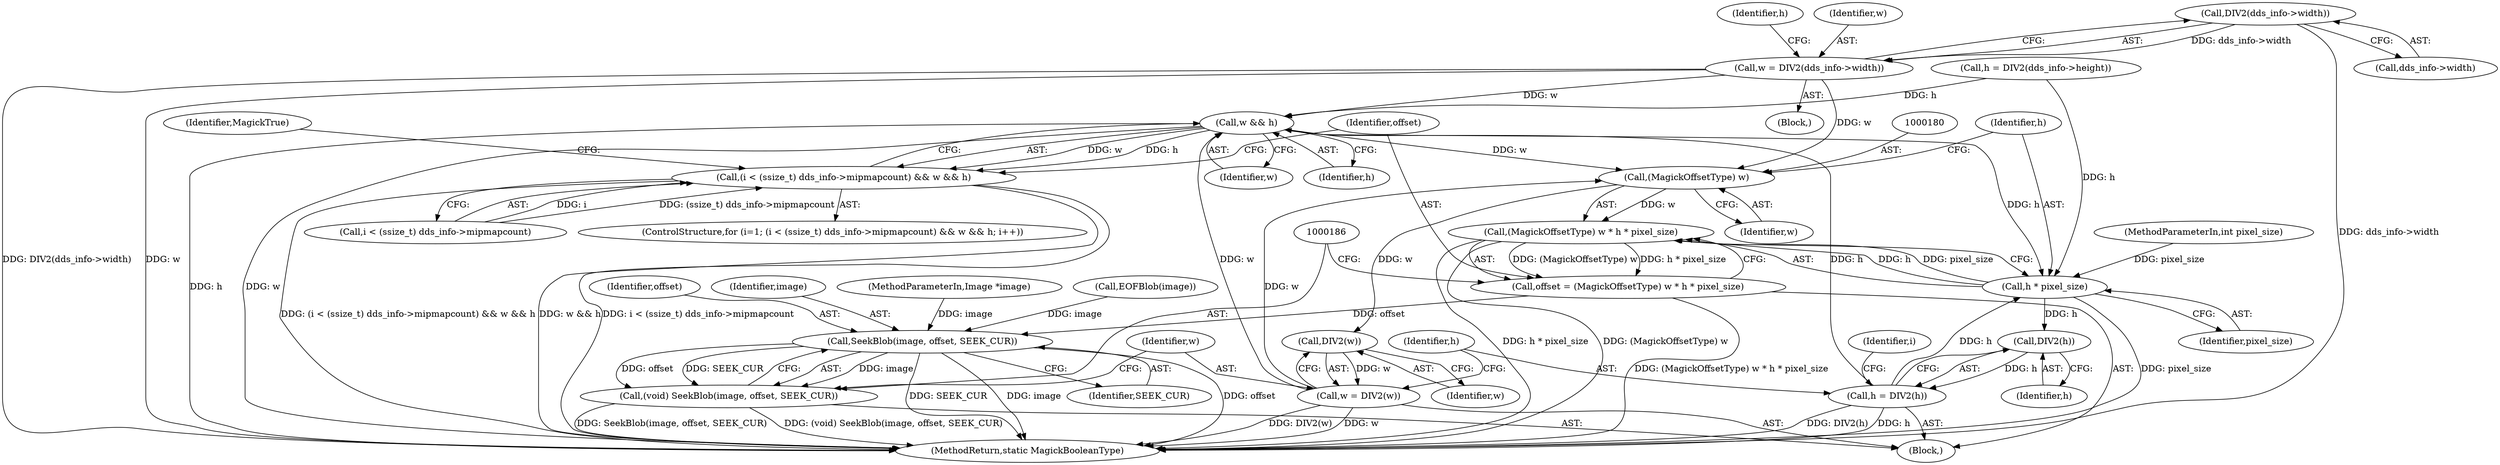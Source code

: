 digraph "0_ImageMagick_3ab016764c7f787829d9065440d86f5609765110@pointer" {
"1000148" [label="(Call,DIV2(dds_info->width))"];
"1000146" [label="(Call,w = DIV2(dds_info->width))"];
"1000170" [label="(Call,w && h)"];
"1000162" [label="(Call,(i < (ssize_t) dds_info->mipmapcount) && w && h)"];
"1000179" [label="(Call,(MagickOffsetType) w)"];
"1000178" [label="(Call,(MagickOffsetType) w * h * pixel_size)"];
"1000176" [label="(Call,offset = (MagickOffsetType) w * h * pixel_size)"];
"1000187" [label="(Call,SeekBlob(image, offset, SEEK_CUR))"];
"1000185" [label="(Call,(void) SeekBlob(image, offset, SEEK_CUR))"];
"1000193" [label="(Call,DIV2(w))"];
"1000191" [label="(Call,w = DIV2(w))"];
"1000182" [label="(Call,h * pixel_size)"];
"1000197" [label="(Call,DIV2(h))"];
"1000195" [label="(Call,h = DIV2(h))"];
"1000105" [label="(MethodParameterIn,int pixel_size)"];
"1000189" [label="(Identifier,offset)"];
"1000178" [label="(Call,(MagickOffsetType) w * h * pixel_size)"];
"1000171" [label="(Identifier,w)"];
"1000195" [label="(Call,h = DIV2(h))"];
"1000198" [label="(Identifier,h)"];
"1000163" [label="(Call,i < (ssize_t) dds_info->mipmapcount)"];
"1000191" [label="(Call,w = DIV2(w))"];
"1000200" [label="(Identifier,MagickTrue)"];
"1000197" [label="(Call,DIV2(h))"];
"1000152" [label="(Call,h = DIV2(dds_info->height))"];
"1000170" [label="(Call,w && h)"];
"1000182" [label="(Call,h * pixel_size)"];
"1000201" [label="(MethodReturn,static MagickBooleanType)"];
"1000187" [label="(Call,SeekBlob(image, offset, SEEK_CUR))"];
"1000153" [label="(Identifier,h)"];
"1000196" [label="(Identifier,h)"];
"1000174" [label="(Identifier,i)"];
"1000192" [label="(Identifier,w)"];
"1000188" [label="(Identifier,image)"];
"1000194" [label="(Identifier,w)"];
"1000184" [label="(Identifier,pixel_size)"];
"1000148" [label="(Call,DIV2(dds_info->width))"];
"1000183" [label="(Identifier,h)"];
"1000179" [label="(Call,(MagickOffsetType) w)"];
"1000181" [label="(Identifier,w)"];
"1000162" [label="(Call,(i < (ssize_t) dds_info->mipmapcount) && w && h)"];
"1000176" [label="(Call,offset = (MagickOffsetType) w * h * pixel_size)"];
"1000190" [label="(Identifier,SEEK_CUR)"];
"1000158" [label="(ControlStructure,for (i=1; (i < (ssize_t) dds_info->mipmapcount) && w && h; i++))"];
"1000185" [label="(Call,(void) SeekBlob(image, offset, SEEK_CUR))"];
"1000175" [label="(Block,)"];
"1000146" [label="(Call,w = DIV2(dds_info->width))"];
"1000103" [label="(MethodParameterIn,Image *image)"];
"1000149" [label="(Call,dds_info->width)"];
"1000114" [label="(Call,EOFBlob(image))"];
"1000193" [label="(Call,DIV2(w))"];
"1000147" [label="(Identifier,w)"];
"1000177" [label="(Identifier,offset)"];
"1000172" [label="(Identifier,h)"];
"1000145" [label="(Block,)"];
"1000148" -> "1000146"  [label="AST: "];
"1000148" -> "1000149"  [label="CFG: "];
"1000149" -> "1000148"  [label="AST: "];
"1000146" -> "1000148"  [label="CFG: "];
"1000148" -> "1000201"  [label="DDG: dds_info->width"];
"1000148" -> "1000146"  [label="DDG: dds_info->width"];
"1000146" -> "1000145"  [label="AST: "];
"1000147" -> "1000146"  [label="AST: "];
"1000153" -> "1000146"  [label="CFG: "];
"1000146" -> "1000201"  [label="DDG: DIV2(dds_info->width)"];
"1000146" -> "1000201"  [label="DDG: w"];
"1000146" -> "1000170"  [label="DDG: w"];
"1000146" -> "1000179"  [label="DDG: w"];
"1000170" -> "1000162"  [label="AST: "];
"1000170" -> "1000171"  [label="CFG: "];
"1000170" -> "1000172"  [label="CFG: "];
"1000171" -> "1000170"  [label="AST: "];
"1000172" -> "1000170"  [label="AST: "];
"1000162" -> "1000170"  [label="CFG: "];
"1000170" -> "1000201"  [label="DDG: h"];
"1000170" -> "1000201"  [label="DDG: w"];
"1000170" -> "1000162"  [label="DDG: w"];
"1000170" -> "1000162"  [label="DDG: h"];
"1000191" -> "1000170"  [label="DDG: w"];
"1000152" -> "1000170"  [label="DDG: h"];
"1000195" -> "1000170"  [label="DDG: h"];
"1000170" -> "1000179"  [label="DDG: w"];
"1000170" -> "1000182"  [label="DDG: h"];
"1000162" -> "1000158"  [label="AST: "];
"1000162" -> "1000163"  [label="CFG: "];
"1000163" -> "1000162"  [label="AST: "];
"1000177" -> "1000162"  [label="CFG: "];
"1000200" -> "1000162"  [label="CFG: "];
"1000162" -> "1000201"  [label="DDG: w && h"];
"1000162" -> "1000201"  [label="DDG: i < (ssize_t) dds_info->mipmapcount"];
"1000162" -> "1000201"  [label="DDG: (i < (ssize_t) dds_info->mipmapcount) && w && h"];
"1000163" -> "1000162"  [label="DDG: i"];
"1000163" -> "1000162"  [label="DDG: (ssize_t) dds_info->mipmapcount"];
"1000179" -> "1000178"  [label="AST: "];
"1000179" -> "1000181"  [label="CFG: "];
"1000180" -> "1000179"  [label="AST: "];
"1000181" -> "1000179"  [label="AST: "];
"1000183" -> "1000179"  [label="CFG: "];
"1000179" -> "1000178"  [label="DDG: w"];
"1000191" -> "1000179"  [label="DDG: w"];
"1000179" -> "1000193"  [label="DDG: w"];
"1000178" -> "1000176"  [label="AST: "];
"1000178" -> "1000182"  [label="CFG: "];
"1000182" -> "1000178"  [label="AST: "];
"1000176" -> "1000178"  [label="CFG: "];
"1000178" -> "1000201"  [label="DDG: h * pixel_size"];
"1000178" -> "1000201"  [label="DDG: (MagickOffsetType) w"];
"1000178" -> "1000176"  [label="DDG: (MagickOffsetType) w"];
"1000178" -> "1000176"  [label="DDG: h * pixel_size"];
"1000182" -> "1000178"  [label="DDG: h"];
"1000182" -> "1000178"  [label="DDG: pixel_size"];
"1000176" -> "1000175"  [label="AST: "];
"1000177" -> "1000176"  [label="AST: "];
"1000186" -> "1000176"  [label="CFG: "];
"1000176" -> "1000201"  [label="DDG: (MagickOffsetType) w * h * pixel_size"];
"1000176" -> "1000187"  [label="DDG: offset"];
"1000187" -> "1000185"  [label="AST: "];
"1000187" -> "1000190"  [label="CFG: "];
"1000188" -> "1000187"  [label="AST: "];
"1000189" -> "1000187"  [label="AST: "];
"1000190" -> "1000187"  [label="AST: "];
"1000185" -> "1000187"  [label="CFG: "];
"1000187" -> "1000201"  [label="DDG: SEEK_CUR"];
"1000187" -> "1000201"  [label="DDG: image"];
"1000187" -> "1000201"  [label="DDG: offset"];
"1000187" -> "1000185"  [label="DDG: image"];
"1000187" -> "1000185"  [label="DDG: offset"];
"1000187" -> "1000185"  [label="DDG: SEEK_CUR"];
"1000114" -> "1000187"  [label="DDG: image"];
"1000103" -> "1000187"  [label="DDG: image"];
"1000185" -> "1000175"  [label="AST: "];
"1000186" -> "1000185"  [label="AST: "];
"1000192" -> "1000185"  [label="CFG: "];
"1000185" -> "1000201"  [label="DDG: (void) SeekBlob(image, offset, SEEK_CUR)"];
"1000185" -> "1000201"  [label="DDG: SeekBlob(image, offset, SEEK_CUR)"];
"1000193" -> "1000191"  [label="AST: "];
"1000193" -> "1000194"  [label="CFG: "];
"1000194" -> "1000193"  [label="AST: "];
"1000191" -> "1000193"  [label="CFG: "];
"1000193" -> "1000191"  [label="DDG: w"];
"1000191" -> "1000175"  [label="AST: "];
"1000192" -> "1000191"  [label="AST: "];
"1000196" -> "1000191"  [label="CFG: "];
"1000191" -> "1000201"  [label="DDG: DIV2(w)"];
"1000191" -> "1000201"  [label="DDG: w"];
"1000182" -> "1000184"  [label="CFG: "];
"1000183" -> "1000182"  [label="AST: "];
"1000184" -> "1000182"  [label="AST: "];
"1000182" -> "1000201"  [label="DDG: pixel_size"];
"1000152" -> "1000182"  [label="DDG: h"];
"1000195" -> "1000182"  [label="DDG: h"];
"1000105" -> "1000182"  [label="DDG: pixel_size"];
"1000182" -> "1000197"  [label="DDG: h"];
"1000197" -> "1000195"  [label="AST: "];
"1000197" -> "1000198"  [label="CFG: "];
"1000198" -> "1000197"  [label="AST: "];
"1000195" -> "1000197"  [label="CFG: "];
"1000197" -> "1000195"  [label="DDG: h"];
"1000195" -> "1000175"  [label="AST: "];
"1000196" -> "1000195"  [label="AST: "];
"1000174" -> "1000195"  [label="CFG: "];
"1000195" -> "1000201"  [label="DDG: DIV2(h)"];
"1000195" -> "1000201"  [label="DDG: h"];
}
